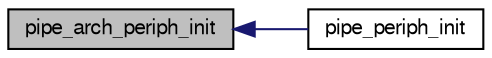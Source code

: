 digraph "pipe_arch_periph_init"
{
  edge [fontname="FreeSans",fontsize="10",labelfontname="FreeSans",labelfontsize="10"];
  node [fontname="FreeSans",fontsize="10",shape=record];
  rankdir="LR";
  Node1 [label="pipe_arch_periph_init",height=0.2,width=0.4,color="black", fillcolor="grey75", style="filled", fontcolor="black"];
  Node1 -> Node2 [dir="back",color="midnightblue",fontsize="10",style="solid",fontname="FreeSans"];
  Node2 [label="pipe_periph_init",height=0.2,width=0.4,color="black", fillcolor="white", style="filled",URL="$pipe_8h.html#a5f5f9bef9c717900a74e9cfa367d70b4",tooltip="Initialize the PIPE peripheral. "];
}
